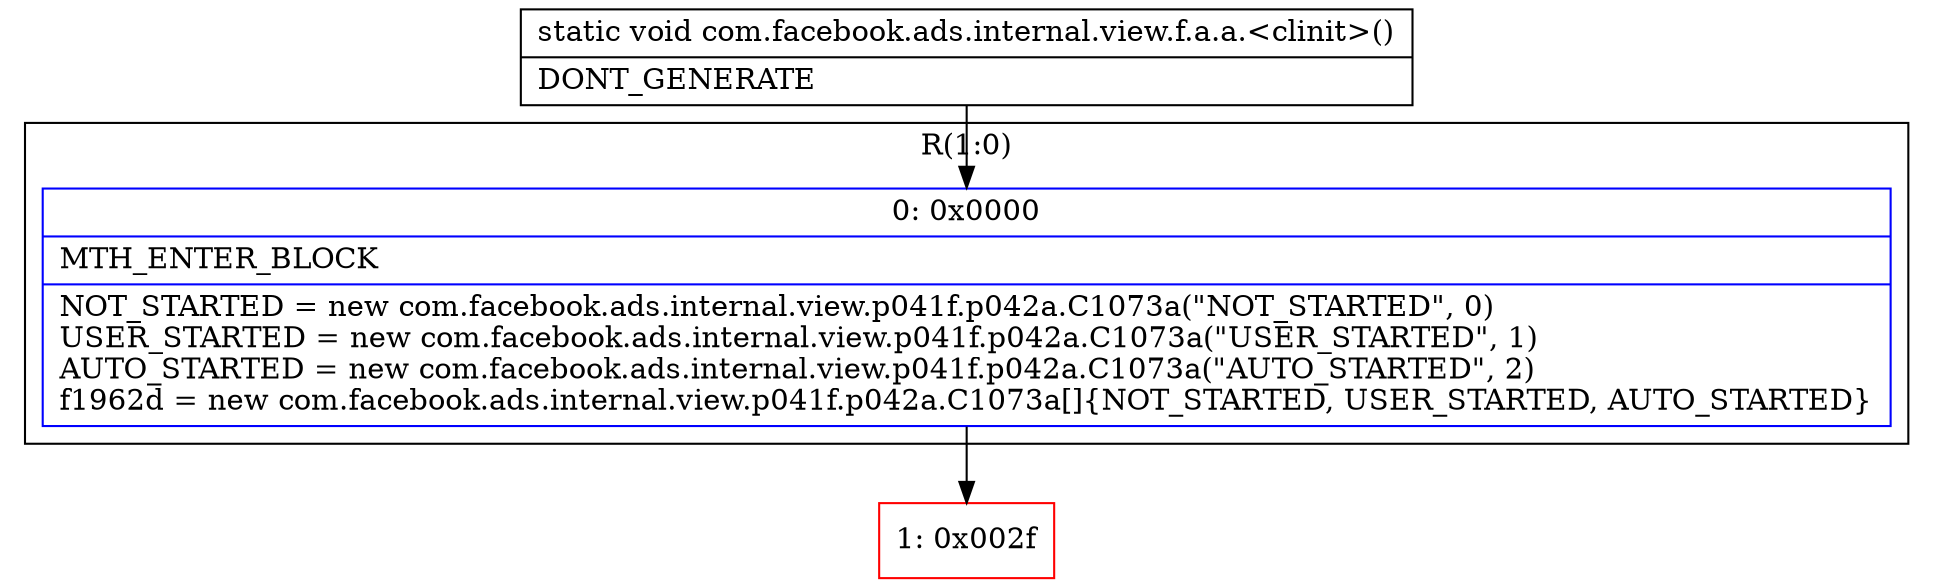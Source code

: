 digraph "CFG forcom.facebook.ads.internal.view.f.a.a.\<clinit\>()V" {
subgraph cluster_Region_130622640 {
label = "R(1:0)";
node [shape=record,color=blue];
Node_0 [shape=record,label="{0\:\ 0x0000|MTH_ENTER_BLOCK\l|NOT_STARTED = new com.facebook.ads.internal.view.p041f.p042a.C1073a(\"NOT_STARTED\", 0)\lUSER_STARTED = new com.facebook.ads.internal.view.p041f.p042a.C1073a(\"USER_STARTED\", 1)\lAUTO_STARTED = new com.facebook.ads.internal.view.p041f.p042a.C1073a(\"AUTO_STARTED\", 2)\lf1962d = new com.facebook.ads.internal.view.p041f.p042a.C1073a[]\{NOT_STARTED, USER_STARTED, AUTO_STARTED\}\l}"];
}
Node_1 [shape=record,color=red,label="{1\:\ 0x002f}"];
MethodNode[shape=record,label="{static void com.facebook.ads.internal.view.f.a.a.\<clinit\>()  | DONT_GENERATE\l}"];
MethodNode -> Node_0;
Node_0 -> Node_1;
}

